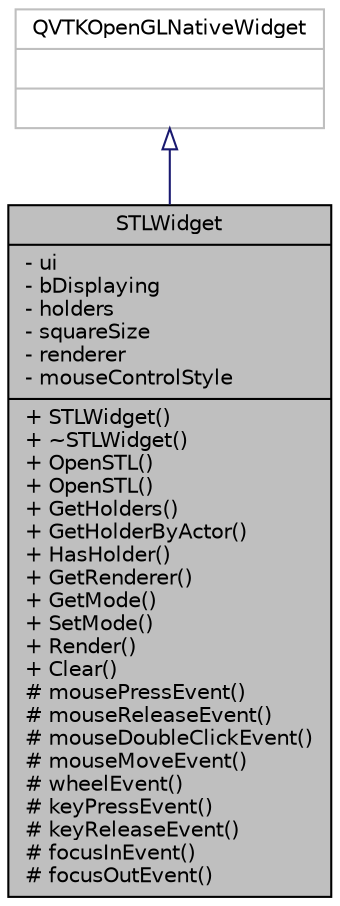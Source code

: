 digraph "STLWidget"
{
 // LATEX_PDF_SIZE
  edge [fontname="Helvetica",fontsize="10",labelfontname="Helvetica",labelfontsize="10"];
  node [fontname="Helvetica",fontsize="10",shape=record];
  Node1 [label="{STLWidget\n|- ui\l- bDisplaying\l- holders\l- squareSize\l- renderer\l- mouseControlStyle\l|+ STLWidget()\l+ ~STLWidget()\l+ OpenSTL()\l+ OpenSTL()\l+ GetHolders()\l+ GetHolderByActor()\l+ HasHolder()\l+ GetRenderer()\l+ GetMode()\l+ SetMode()\l+ Render()\l+ Clear()\l# mousePressEvent()\l# mouseReleaseEvent()\l# mouseDoubleClickEvent()\l# mouseMoveEvent()\l# wheelEvent()\l# keyPressEvent()\l# keyReleaseEvent()\l# focusInEvent()\l# focusOutEvent()\l}",height=0.2,width=0.4,color="black", fillcolor="grey75", style="filled", fontcolor="black",tooltip="A widget to display an STL object."];
  Node2 -> Node1 [dir="back",color="midnightblue",fontsize="10",style="solid",arrowtail="onormal",fontname="Helvetica"];
  Node2 [label="{QVTKOpenGLNativeWidget\n||}",height=0.2,width=0.4,color="grey75", fillcolor="white", style="filled",tooltip=" "];
}
